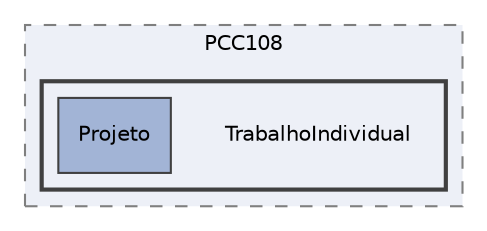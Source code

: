 digraph "G:/Meu Drive/PPGCC/PCC108/TrabalhoIndividual"
{
 // LATEX_PDF_SIZE
  edge [fontname="Helvetica",fontsize="10",labelfontname="Helvetica",labelfontsize="10"];
  node [fontname="Helvetica",fontsize="10",shape=record];
  compound=true
  subgraph clusterdir_3d33761a3ec40f63b138904216aa367a {
    graph [ bgcolor="#edf0f7", pencolor="grey50", style="filled,dashed,", label="PCC108", fontname="Helvetica", fontsize="10", URL="dir_3d33761a3ec40f63b138904216aa367a.html"]
  subgraph clusterdir_54a90a433ab061b32474f89285ba563a {
    graph [ bgcolor="#edf0f7", pencolor="grey25", style="filled,bold,", label="", fontname="Helvetica", fontsize="10", URL="dir_54a90a433ab061b32474f89285ba563a.html"]
    dir_54a90a433ab061b32474f89285ba563a [shape=plaintext, label="TrabalhoIndividual"];
  dir_d2c312af61e27a86e27fe2b055a210d7 [shape=box, label="Projeto", style="filled,", fillcolor="#a2b4d6", color="grey25", URL="dir_d2c312af61e27a86e27fe2b055a210d7.html"];
  }
  }
}
